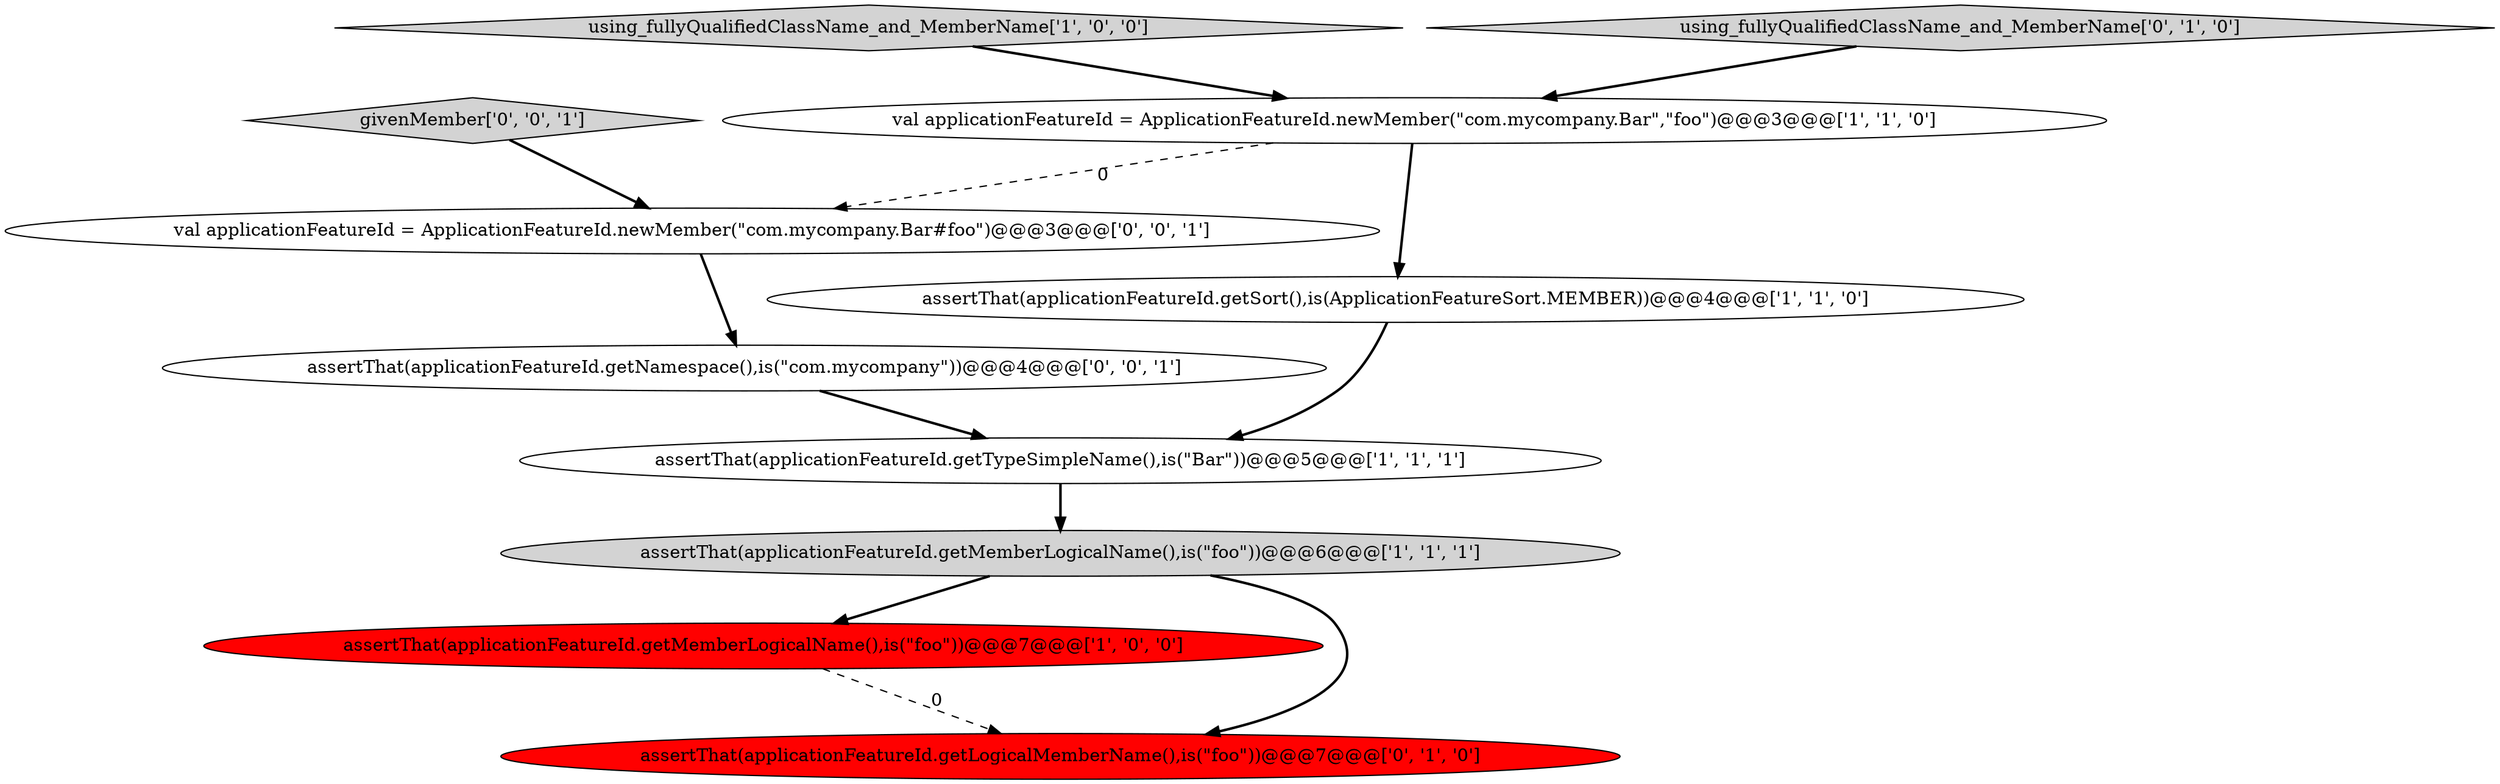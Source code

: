 digraph {
1 [style = filled, label = "assertThat(applicationFeatureId.getMemberLogicalName(),is(\"foo\"))@@@7@@@['1', '0', '0']", fillcolor = red, shape = ellipse image = "AAA1AAABBB1BBB"];
2 [style = filled, label = "using_fullyQualifiedClassName_and_MemberName['1', '0', '0']", fillcolor = lightgray, shape = diamond image = "AAA0AAABBB1BBB"];
5 [style = filled, label = "assertThat(applicationFeatureId.getTypeSimpleName(),is(\"Bar\"))@@@5@@@['1', '1', '1']", fillcolor = white, shape = ellipse image = "AAA0AAABBB1BBB"];
4 [style = filled, label = "val applicationFeatureId = ApplicationFeatureId.newMember(\"com.mycompany.Bar\",\"foo\")@@@3@@@['1', '1', '0']", fillcolor = white, shape = ellipse image = "AAA0AAABBB1BBB"];
6 [style = filled, label = "assertThat(applicationFeatureId.getLogicalMemberName(),is(\"foo\"))@@@7@@@['0', '1', '0']", fillcolor = red, shape = ellipse image = "AAA1AAABBB2BBB"];
7 [style = filled, label = "using_fullyQualifiedClassName_and_MemberName['0', '1', '0']", fillcolor = lightgray, shape = diamond image = "AAA0AAABBB2BBB"];
9 [style = filled, label = "val applicationFeatureId = ApplicationFeatureId.newMember(\"com.mycompany.Bar#foo\")@@@3@@@['0', '0', '1']", fillcolor = white, shape = ellipse image = "AAA0AAABBB3BBB"];
0 [style = filled, label = "assertThat(applicationFeatureId.getSort(),is(ApplicationFeatureSort.MEMBER))@@@4@@@['1', '1', '0']", fillcolor = white, shape = ellipse image = "AAA0AAABBB1BBB"];
8 [style = filled, label = "assertThat(applicationFeatureId.getNamespace(),is(\"com.mycompany\"))@@@4@@@['0', '0', '1']", fillcolor = white, shape = ellipse image = "AAA0AAABBB3BBB"];
10 [style = filled, label = "givenMember['0', '0', '1']", fillcolor = lightgray, shape = diamond image = "AAA0AAABBB3BBB"];
3 [style = filled, label = "assertThat(applicationFeatureId.getMemberLogicalName(),is(\"foo\"))@@@6@@@['1', '1', '1']", fillcolor = lightgray, shape = ellipse image = "AAA0AAABBB1BBB"];
5->3 [style = bold, label=""];
4->9 [style = dashed, label="0"];
3->6 [style = bold, label=""];
10->9 [style = bold, label=""];
7->4 [style = bold, label=""];
8->5 [style = bold, label=""];
3->1 [style = bold, label=""];
9->8 [style = bold, label=""];
2->4 [style = bold, label=""];
1->6 [style = dashed, label="0"];
4->0 [style = bold, label=""];
0->5 [style = bold, label=""];
}
